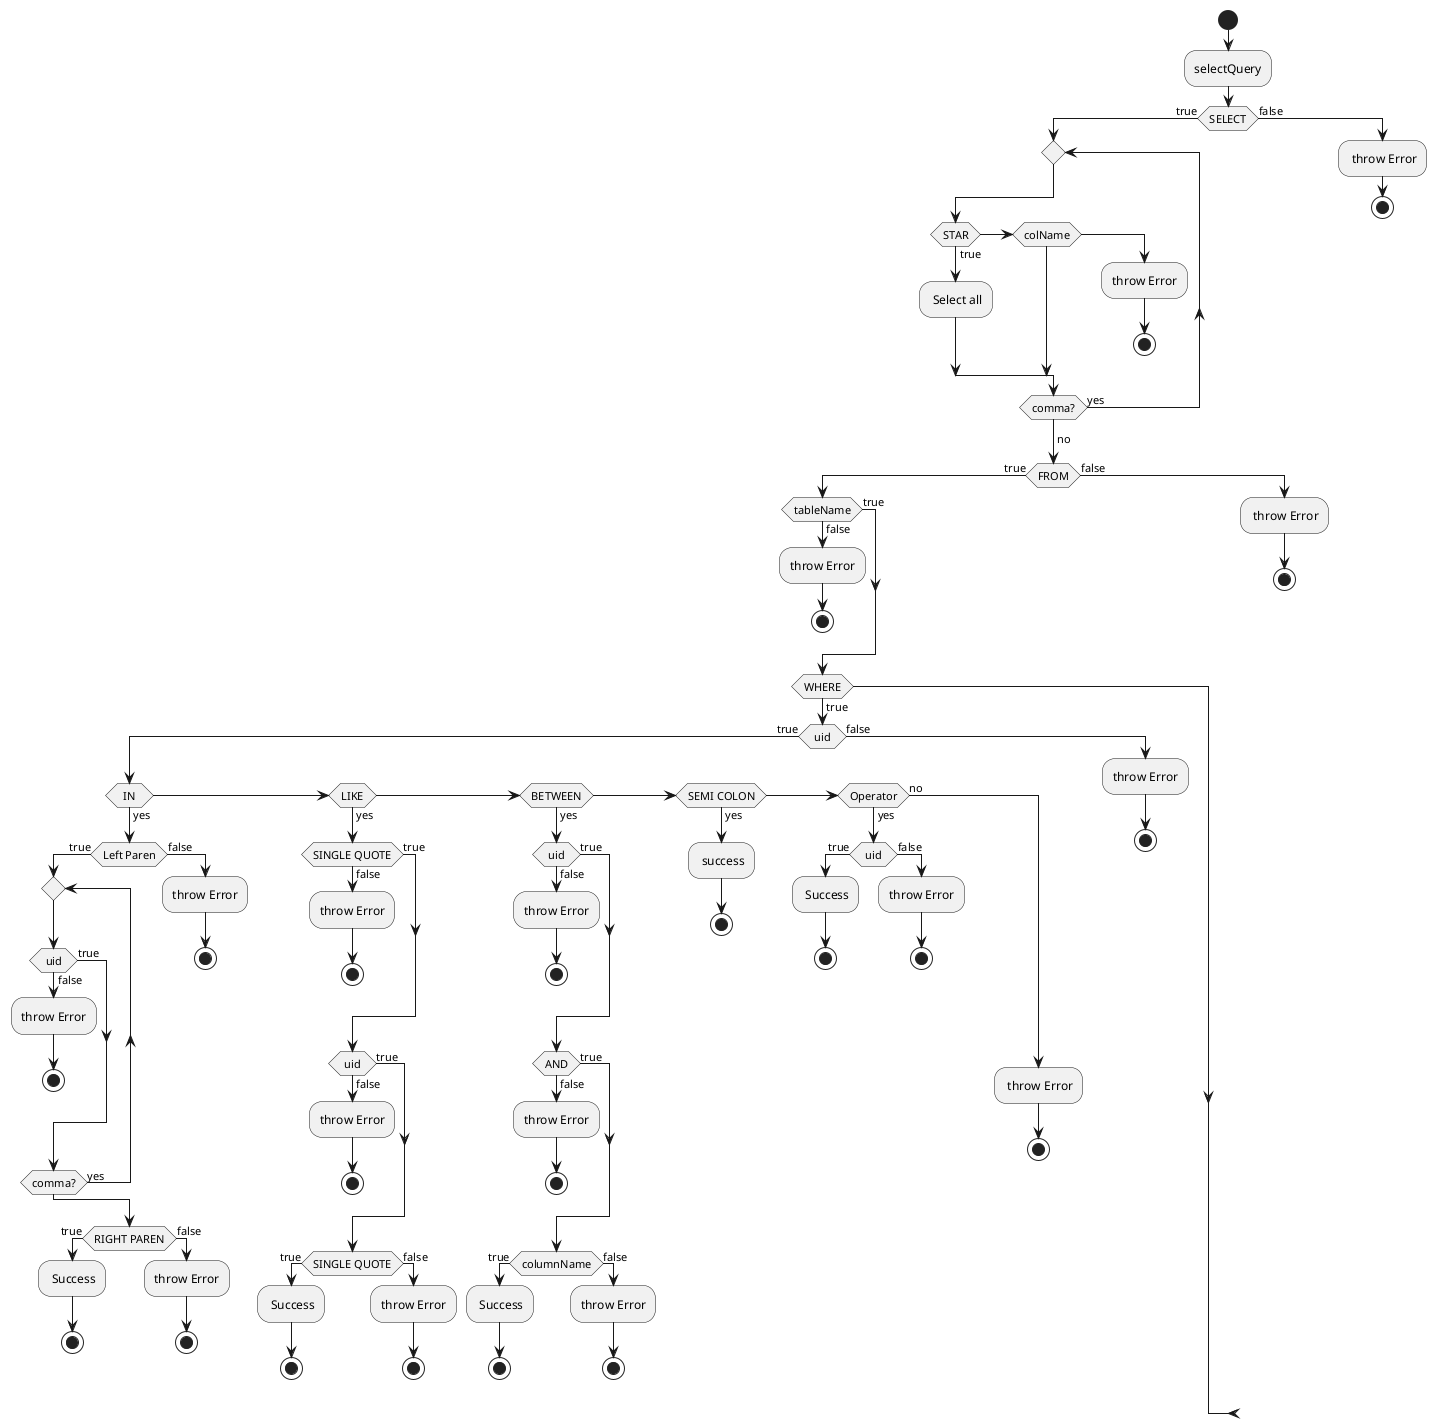 @startuml
'https://plantuml.com/activity-diagram-beta

start
:selectQuery;
if(SELECT) then (true)
    repeat

    if(STAR) then (true)
        : Select all;
    elseif (colName)
    else
        :throw Error;
        stop;
    endif;
    repeat while (comma?) is (yes)
    -> no;
    if(FROM) then (true)
        if(tableName) then (true)
        else (false)
            :throw Error;
            stop;
        endif;
        if(WHERE) then (true)
            if(uid) then (true)
                if(IN) then (yes)
                    if(Left Paren) then (true)
                        repeat
                        if(uid) then (true)
                        else (false)
                            :throw Error;
                            stop;
                        endif;
                        repeat while(comma?)is (yes)
                    else (false)
                        :throw Error;
                        stop;
                    endif;
                   if(RIGHT PAREN) then (true)
                       : Success;
                        stop;
                   else (false)
                       :throw Error;
                       stop;
                   endif;
                elseif(LIKE) then (yes)
                   if(SINGLE QUOTE) then (true)
                   else (false)
                       :throw Error;
                       stop;
                   endif;
                  if(uid) then (true)
                      
                  else (false)
                      :throw Error;
                      stop;
                  endif;
                 if(SINGLE QUOTE) then (true)
                     : Success;
                      stop;
                 else (false)
                     :throw Error;
                     stop;
                 endif;
                elseif(BETWEEN) then (yes)
                if(uid) then (true)
                   
                else (false)
                   :throw Error;
                   stop;
                endif;
              if(AND) then (true)
                  
              else (false)
                  :throw Error;
                  stop;
              endif;
             if(columnName) then (true)
                 : Success;
                  stop;
             else (false)
                 :throw Error;
                 stop;
             endif;
                elseif(SEMI COLON) then(yes)
                    : success;
                    stop;
                elseif(Operator) then(yes)
                   if(uid) then (true)
                       : Success;
                       stop;
                   else (false)
                       :throw Error;
                       stop;
                   endif; 
                else (no)
                    : throw Error;
                    stop;
                endif;
            else (false)
                :throw Error;
                stop;
            endif;
        endif;

    else (false)
        : throw Error;
        stop;
    endif;
else (false)
    : throw Error;
    stop;

@enduml


stop

@enduml
